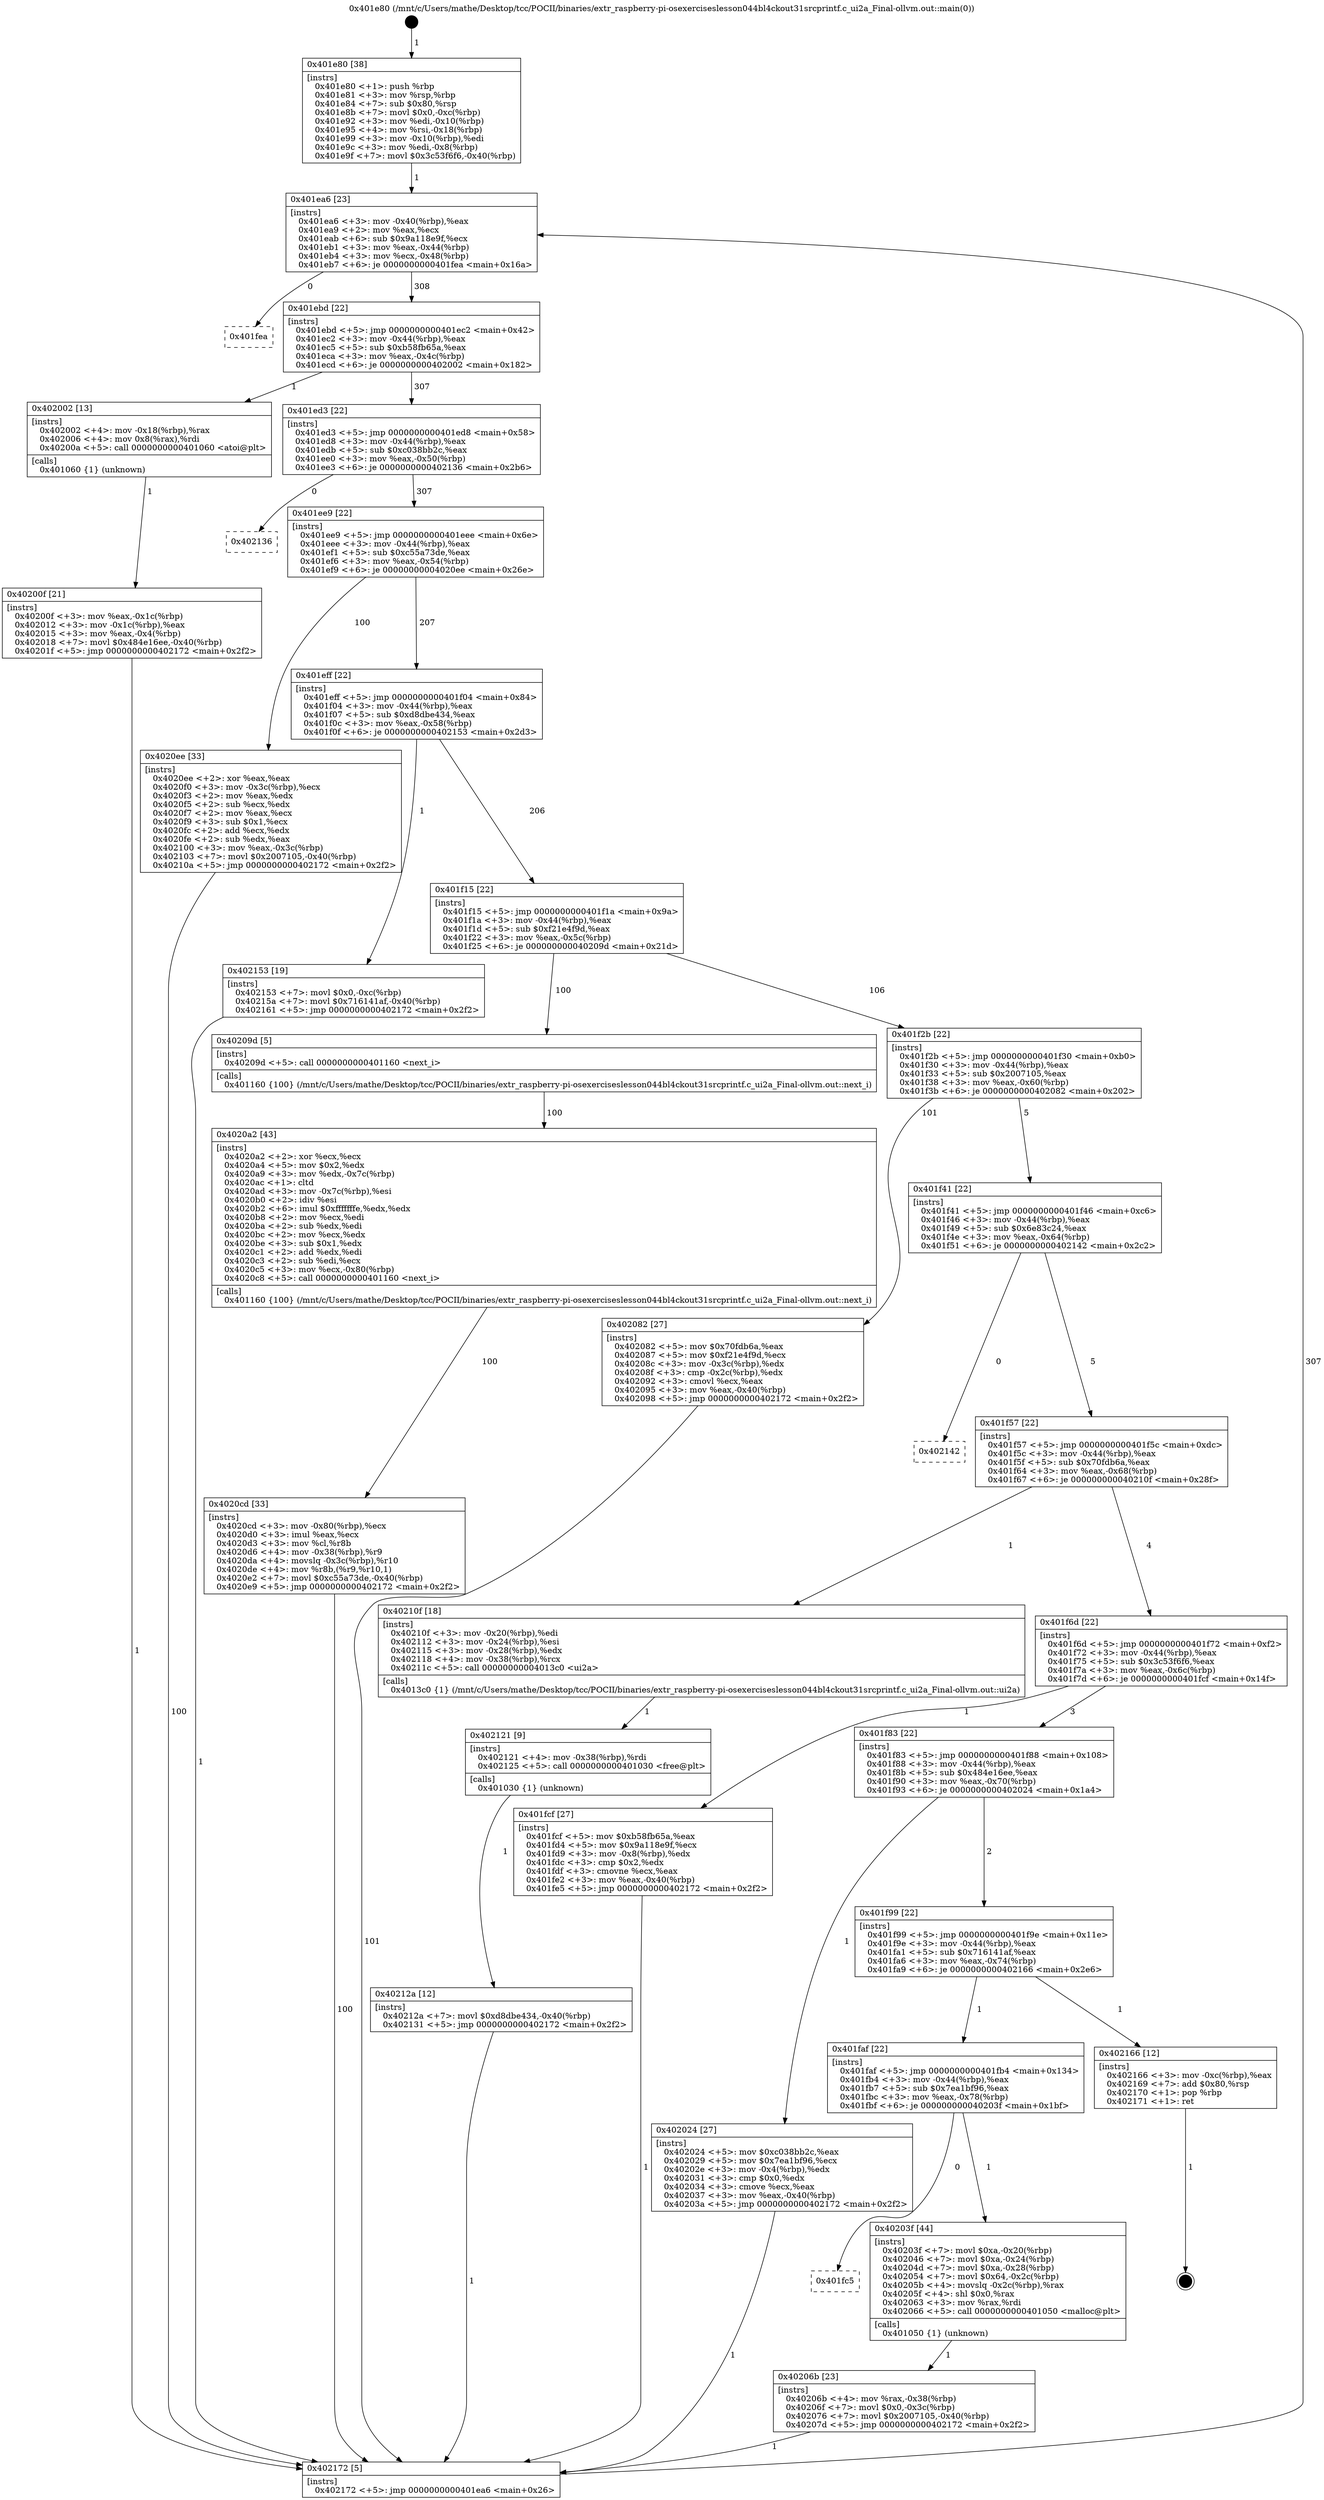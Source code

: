 digraph "0x401e80" {
  label = "0x401e80 (/mnt/c/Users/mathe/Desktop/tcc/POCII/binaries/extr_raspberry-pi-osexerciseslesson044bl4ckout31srcprintf.c_ui2a_Final-ollvm.out::main(0))"
  labelloc = "t"
  node[shape=record]

  Entry [label="",width=0.3,height=0.3,shape=circle,fillcolor=black,style=filled]
  "0x401ea6" [label="{
     0x401ea6 [23]\l
     | [instrs]\l
     &nbsp;&nbsp;0x401ea6 \<+3\>: mov -0x40(%rbp),%eax\l
     &nbsp;&nbsp;0x401ea9 \<+2\>: mov %eax,%ecx\l
     &nbsp;&nbsp;0x401eab \<+6\>: sub $0x9a118e9f,%ecx\l
     &nbsp;&nbsp;0x401eb1 \<+3\>: mov %eax,-0x44(%rbp)\l
     &nbsp;&nbsp;0x401eb4 \<+3\>: mov %ecx,-0x48(%rbp)\l
     &nbsp;&nbsp;0x401eb7 \<+6\>: je 0000000000401fea \<main+0x16a\>\l
  }"]
  "0x401fea" [label="{
     0x401fea\l
  }", style=dashed]
  "0x401ebd" [label="{
     0x401ebd [22]\l
     | [instrs]\l
     &nbsp;&nbsp;0x401ebd \<+5\>: jmp 0000000000401ec2 \<main+0x42\>\l
     &nbsp;&nbsp;0x401ec2 \<+3\>: mov -0x44(%rbp),%eax\l
     &nbsp;&nbsp;0x401ec5 \<+5\>: sub $0xb58fb65a,%eax\l
     &nbsp;&nbsp;0x401eca \<+3\>: mov %eax,-0x4c(%rbp)\l
     &nbsp;&nbsp;0x401ecd \<+6\>: je 0000000000402002 \<main+0x182\>\l
  }"]
  Exit [label="",width=0.3,height=0.3,shape=circle,fillcolor=black,style=filled,peripheries=2]
  "0x402002" [label="{
     0x402002 [13]\l
     | [instrs]\l
     &nbsp;&nbsp;0x402002 \<+4\>: mov -0x18(%rbp),%rax\l
     &nbsp;&nbsp;0x402006 \<+4\>: mov 0x8(%rax),%rdi\l
     &nbsp;&nbsp;0x40200a \<+5\>: call 0000000000401060 \<atoi@plt\>\l
     | [calls]\l
     &nbsp;&nbsp;0x401060 \{1\} (unknown)\l
  }"]
  "0x401ed3" [label="{
     0x401ed3 [22]\l
     | [instrs]\l
     &nbsp;&nbsp;0x401ed3 \<+5\>: jmp 0000000000401ed8 \<main+0x58\>\l
     &nbsp;&nbsp;0x401ed8 \<+3\>: mov -0x44(%rbp),%eax\l
     &nbsp;&nbsp;0x401edb \<+5\>: sub $0xc038bb2c,%eax\l
     &nbsp;&nbsp;0x401ee0 \<+3\>: mov %eax,-0x50(%rbp)\l
     &nbsp;&nbsp;0x401ee3 \<+6\>: je 0000000000402136 \<main+0x2b6\>\l
  }"]
  "0x40212a" [label="{
     0x40212a [12]\l
     | [instrs]\l
     &nbsp;&nbsp;0x40212a \<+7\>: movl $0xd8dbe434,-0x40(%rbp)\l
     &nbsp;&nbsp;0x402131 \<+5\>: jmp 0000000000402172 \<main+0x2f2\>\l
  }"]
  "0x402136" [label="{
     0x402136\l
  }", style=dashed]
  "0x401ee9" [label="{
     0x401ee9 [22]\l
     | [instrs]\l
     &nbsp;&nbsp;0x401ee9 \<+5\>: jmp 0000000000401eee \<main+0x6e\>\l
     &nbsp;&nbsp;0x401eee \<+3\>: mov -0x44(%rbp),%eax\l
     &nbsp;&nbsp;0x401ef1 \<+5\>: sub $0xc55a73de,%eax\l
     &nbsp;&nbsp;0x401ef6 \<+3\>: mov %eax,-0x54(%rbp)\l
     &nbsp;&nbsp;0x401ef9 \<+6\>: je 00000000004020ee \<main+0x26e\>\l
  }"]
  "0x402121" [label="{
     0x402121 [9]\l
     | [instrs]\l
     &nbsp;&nbsp;0x402121 \<+4\>: mov -0x38(%rbp),%rdi\l
     &nbsp;&nbsp;0x402125 \<+5\>: call 0000000000401030 \<free@plt\>\l
     | [calls]\l
     &nbsp;&nbsp;0x401030 \{1\} (unknown)\l
  }"]
  "0x4020ee" [label="{
     0x4020ee [33]\l
     | [instrs]\l
     &nbsp;&nbsp;0x4020ee \<+2\>: xor %eax,%eax\l
     &nbsp;&nbsp;0x4020f0 \<+3\>: mov -0x3c(%rbp),%ecx\l
     &nbsp;&nbsp;0x4020f3 \<+2\>: mov %eax,%edx\l
     &nbsp;&nbsp;0x4020f5 \<+2\>: sub %ecx,%edx\l
     &nbsp;&nbsp;0x4020f7 \<+2\>: mov %eax,%ecx\l
     &nbsp;&nbsp;0x4020f9 \<+3\>: sub $0x1,%ecx\l
     &nbsp;&nbsp;0x4020fc \<+2\>: add %ecx,%edx\l
     &nbsp;&nbsp;0x4020fe \<+2\>: sub %edx,%eax\l
     &nbsp;&nbsp;0x402100 \<+3\>: mov %eax,-0x3c(%rbp)\l
     &nbsp;&nbsp;0x402103 \<+7\>: movl $0x2007105,-0x40(%rbp)\l
     &nbsp;&nbsp;0x40210a \<+5\>: jmp 0000000000402172 \<main+0x2f2\>\l
  }"]
  "0x401eff" [label="{
     0x401eff [22]\l
     | [instrs]\l
     &nbsp;&nbsp;0x401eff \<+5\>: jmp 0000000000401f04 \<main+0x84\>\l
     &nbsp;&nbsp;0x401f04 \<+3\>: mov -0x44(%rbp),%eax\l
     &nbsp;&nbsp;0x401f07 \<+5\>: sub $0xd8dbe434,%eax\l
     &nbsp;&nbsp;0x401f0c \<+3\>: mov %eax,-0x58(%rbp)\l
     &nbsp;&nbsp;0x401f0f \<+6\>: je 0000000000402153 \<main+0x2d3\>\l
  }"]
  "0x4020cd" [label="{
     0x4020cd [33]\l
     | [instrs]\l
     &nbsp;&nbsp;0x4020cd \<+3\>: mov -0x80(%rbp),%ecx\l
     &nbsp;&nbsp;0x4020d0 \<+3\>: imul %eax,%ecx\l
     &nbsp;&nbsp;0x4020d3 \<+3\>: mov %cl,%r8b\l
     &nbsp;&nbsp;0x4020d6 \<+4\>: mov -0x38(%rbp),%r9\l
     &nbsp;&nbsp;0x4020da \<+4\>: movslq -0x3c(%rbp),%r10\l
     &nbsp;&nbsp;0x4020de \<+4\>: mov %r8b,(%r9,%r10,1)\l
     &nbsp;&nbsp;0x4020e2 \<+7\>: movl $0xc55a73de,-0x40(%rbp)\l
     &nbsp;&nbsp;0x4020e9 \<+5\>: jmp 0000000000402172 \<main+0x2f2\>\l
  }"]
  "0x402153" [label="{
     0x402153 [19]\l
     | [instrs]\l
     &nbsp;&nbsp;0x402153 \<+7\>: movl $0x0,-0xc(%rbp)\l
     &nbsp;&nbsp;0x40215a \<+7\>: movl $0x716141af,-0x40(%rbp)\l
     &nbsp;&nbsp;0x402161 \<+5\>: jmp 0000000000402172 \<main+0x2f2\>\l
  }"]
  "0x401f15" [label="{
     0x401f15 [22]\l
     | [instrs]\l
     &nbsp;&nbsp;0x401f15 \<+5\>: jmp 0000000000401f1a \<main+0x9a\>\l
     &nbsp;&nbsp;0x401f1a \<+3\>: mov -0x44(%rbp),%eax\l
     &nbsp;&nbsp;0x401f1d \<+5\>: sub $0xf21e4f9d,%eax\l
     &nbsp;&nbsp;0x401f22 \<+3\>: mov %eax,-0x5c(%rbp)\l
     &nbsp;&nbsp;0x401f25 \<+6\>: je 000000000040209d \<main+0x21d\>\l
  }"]
  "0x4020a2" [label="{
     0x4020a2 [43]\l
     | [instrs]\l
     &nbsp;&nbsp;0x4020a2 \<+2\>: xor %ecx,%ecx\l
     &nbsp;&nbsp;0x4020a4 \<+5\>: mov $0x2,%edx\l
     &nbsp;&nbsp;0x4020a9 \<+3\>: mov %edx,-0x7c(%rbp)\l
     &nbsp;&nbsp;0x4020ac \<+1\>: cltd\l
     &nbsp;&nbsp;0x4020ad \<+3\>: mov -0x7c(%rbp),%esi\l
     &nbsp;&nbsp;0x4020b0 \<+2\>: idiv %esi\l
     &nbsp;&nbsp;0x4020b2 \<+6\>: imul $0xfffffffe,%edx,%edx\l
     &nbsp;&nbsp;0x4020b8 \<+2\>: mov %ecx,%edi\l
     &nbsp;&nbsp;0x4020ba \<+2\>: sub %edx,%edi\l
     &nbsp;&nbsp;0x4020bc \<+2\>: mov %ecx,%edx\l
     &nbsp;&nbsp;0x4020be \<+3\>: sub $0x1,%edx\l
     &nbsp;&nbsp;0x4020c1 \<+2\>: add %edx,%edi\l
     &nbsp;&nbsp;0x4020c3 \<+2\>: sub %edi,%ecx\l
     &nbsp;&nbsp;0x4020c5 \<+3\>: mov %ecx,-0x80(%rbp)\l
     &nbsp;&nbsp;0x4020c8 \<+5\>: call 0000000000401160 \<next_i\>\l
     | [calls]\l
     &nbsp;&nbsp;0x401160 \{100\} (/mnt/c/Users/mathe/Desktop/tcc/POCII/binaries/extr_raspberry-pi-osexerciseslesson044bl4ckout31srcprintf.c_ui2a_Final-ollvm.out::next_i)\l
  }"]
  "0x40209d" [label="{
     0x40209d [5]\l
     | [instrs]\l
     &nbsp;&nbsp;0x40209d \<+5\>: call 0000000000401160 \<next_i\>\l
     | [calls]\l
     &nbsp;&nbsp;0x401160 \{100\} (/mnt/c/Users/mathe/Desktop/tcc/POCII/binaries/extr_raspberry-pi-osexerciseslesson044bl4ckout31srcprintf.c_ui2a_Final-ollvm.out::next_i)\l
  }"]
  "0x401f2b" [label="{
     0x401f2b [22]\l
     | [instrs]\l
     &nbsp;&nbsp;0x401f2b \<+5\>: jmp 0000000000401f30 \<main+0xb0\>\l
     &nbsp;&nbsp;0x401f30 \<+3\>: mov -0x44(%rbp),%eax\l
     &nbsp;&nbsp;0x401f33 \<+5\>: sub $0x2007105,%eax\l
     &nbsp;&nbsp;0x401f38 \<+3\>: mov %eax,-0x60(%rbp)\l
     &nbsp;&nbsp;0x401f3b \<+6\>: je 0000000000402082 \<main+0x202\>\l
  }"]
  "0x40206b" [label="{
     0x40206b [23]\l
     | [instrs]\l
     &nbsp;&nbsp;0x40206b \<+4\>: mov %rax,-0x38(%rbp)\l
     &nbsp;&nbsp;0x40206f \<+7\>: movl $0x0,-0x3c(%rbp)\l
     &nbsp;&nbsp;0x402076 \<+7\>: movl $0x2007105,-0x40(%rbp)\l
     &nbsp;&nbsp;0x40207d \<+5\>: jmp 0000000000402172 \<main+0x2f2\>\l
  }"]
  "0x402082" [label="{
     0x402082 [27]\l
     | [instrs]\l
     &nbsp;&nbsp;0x402082 \<+5\>: mov $0x70fdb6a,%eax\l
     &nbsp;&nbsp;0x402087 \<+5\>: mov $0xf21e4f9d,%ecx\l
     &nbsp;&nbsp;0x40208c \<+3\>: mov -0x3c(%rbp),%edx\l
     &nbsp;&nbsp;0x40208f \<+3\>: cmp -0x2c(%rbp),%edx\l
     &nbsp;&nbsp;0x402092 \<+3\>: cmovl %ecx,%eax\l
     &nbsp;&nbsp;0x402095 \<+3\>: mov %eax,-0x40(%rbp)\l
     &nbsp;&nbsp;0x402098 \<+5\>: jmp 0000000000402172 \<main+0x2f2\>\l
  }"]
  "0x401f41" [label="{
     0x401f41 [22]\l
     | [instrs]\l
     &nbsp;&nbsp;0x401f41 \<+5\>: jmp 0000000000401f46 \<main+0xc6\>\l
     &nbsp;&nbsp;0x401f46 \<+3\>: mov -0x44(%rbp),%eax\l
     &nbsp;&nbsp;0x401f49 \<+5\>: sub $0x6e83c24,%eax\l
     &nbsp;&nbsp;0x401f4e \<+3\>: mov %eax,-0x64(%rbp)\l
     &nbsp;&nbsp;0x401f51 \<+6\>: je 0000000000402142 \<main+0x2c2\>\l
  }"]
  "0x401fc5" [label="{
     0x401fc5\l
  }", style=dashed]
  "0x402142" [label="{
     0x402142\l
  }", style=dashed]
  "0x401f57" [label="{
     0x401f57 [22]\l
     | [instrs]\l
     &nbsp;&nbsp;0x401f57 \<+5\>: jmp 0000000000401f5c \<main+0xdc\>\l
     &nbsp;&nbsp;0x401f5c \<+3\>: mov -0x44(%rbp),%eax\l
     &nbsp;&nbsp;0x401f5f \<+5\>: sub $0x70fdb6a,%eax\l
     &nbsp;&nbsp;0x401f64 \<+3\>: mov %eax,-0x68(%rbp)\l
     &nbsp;&nbsp;0x401f67 \<+6\>: je 000000000040210f \<main+0x28f\>\l
  }"]
  "0x40203f" [label="{
     0x40203f [44]\l
     | [instrs]\l
     &nbsp;&nbsp;0x40203f \<+7\>: movl $0xa,-0x20(%rbp)\l
     &nbsp;&nbsp;0x402046 \<+7\>: movl $0xa,-0x24(%rbp)\l
     &nbsp;&nbsp;0x40204d \<+7\>: movl $0xa,-0x28(%rbp)\l
     &nbsp;&nbsp;0x402054 \<+7\>: movl $0x64,-0x2c(%rbp)\l
     &nbsp;&nbsp;0x40205b \<+4\>: movslq -0x2c(%rbp),%rax\l
     &nbsp;&nbsp;0x40205f \<+4\>: shl $0x0,%rax\l
     &nbsp;&nbsp;0x402063 \<+3\>: mov %rax,%rdi\l
     &nbsp;&nbsp;0x402066 \<+5\>: call 0000000000401050 \<malloc@plt\>\l
     | [calls]\l
     &nbsp;&nbsp;0x401050 \{1\} (unknown)\l
  }"]
  "0x40210f" [label="{
     0x40210f [18]\l
     | [instrs]\l
     &nbsp;&nbsp;0x40210f \<+3\>: mov -0x20(%rbp),%edi\l
     &nbsp;&nbsp;0x402112 \<+3\>: mov -0x24(%rbp),%esi\l
     &nbsp;&nbsp;0x402115 \<+3\>: mov -0x28(%rbp),%edx\l
     &nbsp;&nbsp;0x402118 \<+4\>: mov -0x38(%rbp),%rcx\l
     &nbsp;&nbsp;0x40211c \<+5\>: call 00000000004013c0 \<ui2a\>\l
     | [calls]\l
     &nbsp;&nbsp;0x4013c0 \{1\} (/mnt/c/Users/mathe/Desktop/tcc/POCII/binaries/extr_raspberry-pi-osexerciseslesson044bl4ckout31srcprintf.c_ui2a_Final-ollvm.out::ui2a)\l
  }"]
  "0x401f6d" [label="{
     0x401f6d [22]\l
     | [instrs]\l
     &nbsp;&nbsp;0x401f6d \<+5\>: jmp 0000000000401f72 \<main+0xf2\>\l
     &nbsp;&nbsp;0x401f72 \<+3\>: mov -0x44(%rbp),%eax\l
     &nbsp;&nbsp;0x401f75 \<+5\>: sub $0x3c53f6f6,%eax\l
     &nbsp;&nbsp;0x401f7a \<+3\>: mov %eax,-0x6c(%rbp)\l
     &nbsp;&nbsp;0x401f7d \<+6\>: je 0000000000401fcf \<main+0x14f\>\l
  }"]
  "0x401faf" [label="{
     0x401faf [22]\l
     | [instrs]\l
     &nbsp;&nbsp;0x401faf \<+5\>: jmp 0000000000401fb4 \<main+0x134\>\l
     &nbsp;&nbsp;0x401fb4 \<+3\>: mov -0x44(%rbp),%eax\l
     &nbsp;&nbsp;0x401fb7 \<+5\>: sub $0x7ea1bf96,%eax\l
     &nbsp;&nbsp;0x401fbc \<+3\>: mov %eax,-0x78(%rbp)\l
     &nbsp;&nbsp;0x401fbf \<+6\>: je 000000000040203f \<main+0x1bf\>\l
  }"]
  "0x401fcf" [label="{
     0x401fcf [27]\l
     | [instrs]\l
     &nbsp;&nbsp;0x401fcf \<+5\>: mov $0xb58fb65a,%eax\l
     &nbsp;&nbsp;0x401fd4 \<+5\>: mov $0x9a118e9f,%ecx\l
     &nbsp;&nbsp;0x401fd9 \<+3\>: mov -0x8(%rbp),%edx\l
     &nbsp;&nbsp;0x401fdc \<+3\>: cmp $0x2,%edx\l
     &nbsp;&nbsp;0x401fdf \<+3\>: cmovne %ecx,%eax\l
     &nbsp;&nbsp;0x401fe2 \<+3\>: mov %eax,-0x40(%rbp)\l
     &nbsp;&nbsp;0x401fe5 \<+5\>: jmp 0000000000402172 \<main+0x2f2\>\l
  }"]
  "0x401f83" [label="{
     0x401f83 [22]\l
     | [instrs]\l
     &nbsp;&nbsp;0x401f83 \<+5\>: jmp 0000000000401f88 \<main+0x108\>\l
     &nbsp;&nbsp;0x401f88 \<+3\>: mov -0x44(%rbp),%eax\l
     &nbsp;&nbsp;0x401f8b \<+5\>: sub $0x484e16ee,%eax\l
     &nbsp;&nbsp;0x401f90 \<+3\>: mov %eax,-0x70(%rbp)\l
     &nbsp;&nbsp;0x401f93 \<+6\>: je 0000000000402024 \<main+0x1a4\>\l
  }"]
  "0x402172" [label="{
     0x402172 [5]\l
     | [instrs]\l
     &nbsp;&nbsp;0x402172 \<+5\>: jmp 0000000000401ea6 \<main+0x26\>\l
  }"]
  "0x401e80" [label="{
     0x401e80 [38]\l
     | [instrs]\l
     &nbsp;&nbsp;0x401e80 \<+1\>: push %rbp\l
     &nbsp;&nbsp;0x401e81 \<+3\>: mov %rsp,%rbp\l
     &nbsp;&nbsp;0x401e84 \<+7\>: sub $0x80,%rsp\l
     &nbsp;&nbsp;0x401e8b \<+7\>: movl $0x0,-0xc(%rbp)\l
     &nbsp;&nbsp;0x401e92 \<+3\>: mov %edi,-0x10(%rbp)\l
     &nbsp;&nbsp;0x401e95 \<+4\>: mov %rsi,-0x18(%rbp)\l
     &nbsp;&nbsp;0x401e99 \<+3\>: mov -0x10(%rbp),%edi\l
     &nbsp;&nbsp;0x401e9c \<+3\>: mov %edi,-0x8(%rbp)\l
     &nbsp;&nbsp;0x401e9f \<+7\>: movl $0x3c53f6f6,-0x40(%rbp)\l
  }"]
  "0x40200f" [label="{
     0x40200f [21]\l
     | [instrs]\l
     &nbsp;&nbsp;0x40200f \<+3\>: mov %eax,-0x1c(%rbp)\l
     &nbsp;&nbsp;0x402012 \<+3\>: mov -0x1c(%rbp),%eax\l
     &nbsp;&nbsp;0x402015 \<+3\>: mov %eax,-0x4(%rbp)\l
     &nbsp;&nbsp;0x402018 \<+7\>: movl $0x484e16ee,-0x40(%rbp)\l
     &nbsp;&nbsp;0x40201f \<+5\>: jmp 0000000000402172 \<main+0x2f2\>\l
  }"]
  "0x402166" [label="{
     0x402166 [12]\l
     | [instrs]\l
     &nbsp;&nbsp;0x402166 \<+3\>: mov -0xc(%rbp),%eax\l
     &nbsp;&nbsp;0x402169 \<+7\>: add $0x80,%rsp\l
     &nbsp;&nbsp;0x402170 \<+1\>: pop %rbp\l
     &nbsp;&nbsp;0x402171 \<+1\>: ret\l
  }"]
  "0x402024" [label="{
     0x402024 [27]\l
     | [instrs]\l
     &nbsp;&nbsp;0x402024 \<+5\>: mov $0xc038bb2c,%eax\l
     &nbsp;&nbsp;0x402029 \<+5\>: mov $0x7ea1bf96,%ecx\l
     &nbsp;&nbsp;0x40202e \<+3\>: mov -0x4(%rbp),%edx\l
     &nbsp;&nbsp;0x402031 \<+3\>: cmp $0x0,%edx\l
     &nbsp;&nbsp;0x402034 \<+3\>: cmove %ecx,%eax\l
     &nbsp;&nbsp;0x402037 \<+3\>: mov %eax,-0x40(%rbp)\l
     &nbsp;&nbsp;0x40203a \<+5\>: jmp 0000000000402172 \<main+0x2f2\>\l
  }"]
  "0x401f99" [label="{
     0x401f99 [22]\l
     | [instrs]\l
     &nbsp;&nbsp;0x401f99 \<+5\>: jmp 0000000000401f9e \<main+0x11e\>\l
     &nbsp;&nbsp;0x401f9e \<+3\>: mov -0x44(%rbp),%eax\l
     &nbsp;&nbsp;0x401fa1 \<+5\>: sub $0x716141af,%eax\l
     &nbsp;&nbsp;0x401fa6 \<+3\>: mov %eax,-0x74(%rbp)\l
     &nbsp;&nbsp;0x401fa9 \<+6\>: je 0000000000402166 \<main+0x2e6\>\l
  }"]
  Entry -> "0x401e80" [label=" 1"]
  "0x401ea6" -> "0x401fea" [label=" 0"]
  "0x401ea6" -> "0x401ebd" [label=" 308"]
  "0x402166" -> Exit [label=" 1"]
  "0x401ebd" -> "0x402002" [label=" 1"]
  "0x401ebd" -> "0x401ed3" [label=" 307"]
  "0x402153" -> "0x402172" [label=" 1"]
  "0x401ed3" -> "0x402136" [label=" 0"]
  "0x401ed3" -> "0x401ee9" [label=" 307"]
  "0x40212a" -> "0x402172" [label=" 1"]
  "0x401ee9" -> "0x4020ee" [label=" 100"]
  "0x401ee9" -> "0x401eff" [label=" 207"]
  "0x402121" -> "0x40212a" [label=" 1"]
  "0x401eff" -> "0x402153" [label=" 1"]
  "0x401eff" -> "0x401f15" [label=" 206"]
  "0x40210f" -> "0x402121" [label=" 1"]
  "0x401f15" -> "0x40209d" [label=" 100"]
  "0x401f15" -> "0x401f2b" [label=" 106"]
  "0x4020ee" -> "0x402172" [label=" 100"]
  "0x401f2b" -> "0x402082" [label=" 101"]
  "0x401f2b" -> "0x401f41" [label=" 5"]
  "0x4020cd" -> "0x402172" [label=" 100"]
  "0x401f41" -> "0x402142" [label=" 0"]
  "0x401f41" -> "0x401f57" [label=" 5"]
  "0x4020a2" -> "0x4020cd" [label=" 100"]
  "0x401f57" -> "0x40210f" [label=" 1"]
  "0x401f57" -> "0x401f6d" [label=" 4"]
  "0x40209d" -> "0x4020a2" [label=" 100"]
  "0x401f6d" -> "0x401fcf" [label=" 1"]
  "0x401f6d" -> "0x401f83" [label=" 3"]
  "0x401fcf" -> "0x402172" [label=" 1"]
  "0x401e80" -> "0x401ea6" [label=" 1"]
  "0x402172" -> "0x401ea6" [label=" 307"]
  "0x402002" -> "0x40200f" [label=" 1"]
  "0x40200f" -> "0x402172" [label=" 1"]
  "0x40206b" -> "0x402172" [label=" 1"]
  "0x401f83" -> "0x402024" [label=" 1"]
  "0x401f83" -> "0x401f99" [label=" 2"]
  "0x402024" -> "0x402172" [label=" 1"]
  "0x40203f" -> "0x40206b" [label=" 1"]
  "0x401f99" -> "0x402166" [label=" 1"]
  "0x401f99" -> "0x401faf" [label=" 1"]
  "0x402082" -> "0x402172" [label=" 101"]
  "0x401faf" -> "0x40203f" [label=" 1"]
  "0x401faf" -> "0x401fc5" [label=" 0"]
}
